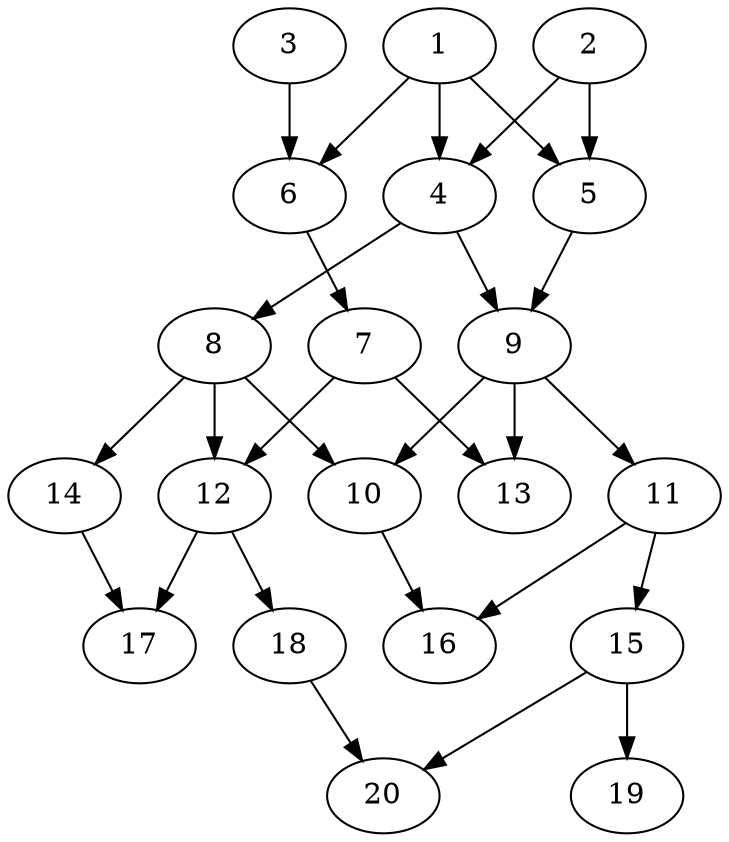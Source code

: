 // DAG automatically generated by daggen at Fri Jul 22 09:10:08 2022
// ./daggen --dot -n 20 --ccr 0.5 --fat 0.5 --regular 0.5 --density 0.6
digraph G {
  1 [compute_size="28991029248", trans_size="322645", result_size="29696", ram="1782337",alpha="0.18"]
  1 -> 4 [size ="29696"]
  1 -> 5 [size ="29696"]
  1 -> 6 [size ="29696"]
  2 [compute_size="549755813888", trans_size="334847", result_size="91136", ram="40015036",alpha="0.08"]
  2 -> 4 [size ="91136"]
  2 -> 5 [size ="91136"]
  3 [compute_size="42708324571", trans_size="363814", result_size="54272", ram="45209192",alpha="0.08"]
  3 -> 6 [size ="54272"]
  4 [compute_size="1073741824000", trans_size="191545", result_size="1024", ram="26485740",alpha="0.09"]
  4 -> 8 [size ="1024"]
  4 -> 9 [size ="1024"]
  5 [compute_size="694540954898", trans_size="6591", result_size="1024", ram="14043434",alpha="0.11"]
  5 -> 9 [size ="1024"]
  6 [compute_size="13367043839", trans_size="712511", result_size="9216", ram="5537339",alpha="0.01"]
  6 -> 7 [size ="9216"]
  7 [compute_size="3671084032", trans_size="710877", result_size="1024", ram="6064636",alpha="0.17"]
  7 -> 12 [size ="1024"]
  7 -> 13 [size ="1024"]
  8 [compute_size="1352438043700", trans_size="549074", result_size="1024", ram="4822425",alpha="0.02"]
  8 -> 10 [size ="1024"]
  8 -> 12 [size ="1024"]
  8 -> 14 [size ="1024"]
  9 [compute_size="13590600970", trans_size="1021230", result_size="9216", ram="32411914",alpha="0.08"]
  9 -> 10 [size ="9216"]
  9 -> 11 [size ="9216"]
  9 -> 13 [size ="9216"]
  10 [compute_size="28991029248", trans_size="205991", result_size="29696", ram="4977150",alpha="0.00"]
  10 -> 16 [size ="29696"]
  11 [compute_size="81617881986", trans_size="92958", result_size="29696", ram="42171888",alpha="0.01"]
  11 -> 15 [size ="29696"]
  11 -> 16 [size ="29696"]
  12 [compute_size="368293445632", trans_size="293250", result_size="9216", ram="12065098",alpha="0.12"]
  12 -> 17 [size ="9216"]
  12 -> 18 [size ="9216"]
  13 [compute_size="891064778", trans_size="999279", result_size="0", ram="12919064",alpha="0.14"]
  14 [compute_size="753405482388", trans_size="925794", result_size="91136", ram="7677322",alpha="0.04"]
  14 -> 17 [size ="91136"]
  15 [compute_size="8119985897", trans_size="199925", result_size="1024", ram="49417112",alpha="0.19"]
  15 -> 19 [size ="1024"]
  15 -> 20 [size ="1024"]
  16 [compute_size="1356341799430", trans_size="378304", result_size="0", ram="26315318",alpha="0.12"]
  17 [compute_size="2459041322", trans_size="1013184", result_size="0", ram="35758340",alpha="0.11"]
  18 [compute_size="7453875286", trans_size="271008", result_size="74752", ram="16746306",alpha="0.09"]
  18 -> 20 [size ="74752"]
  19 [compute_size="64299098831", trans_size="566420", result_size="0", ram="23341550",alpha="0.03"]
  20 [compute_size="549755813888", trans_size="852383", result_size="0", ram="28814546",alpha="0.16"]
}